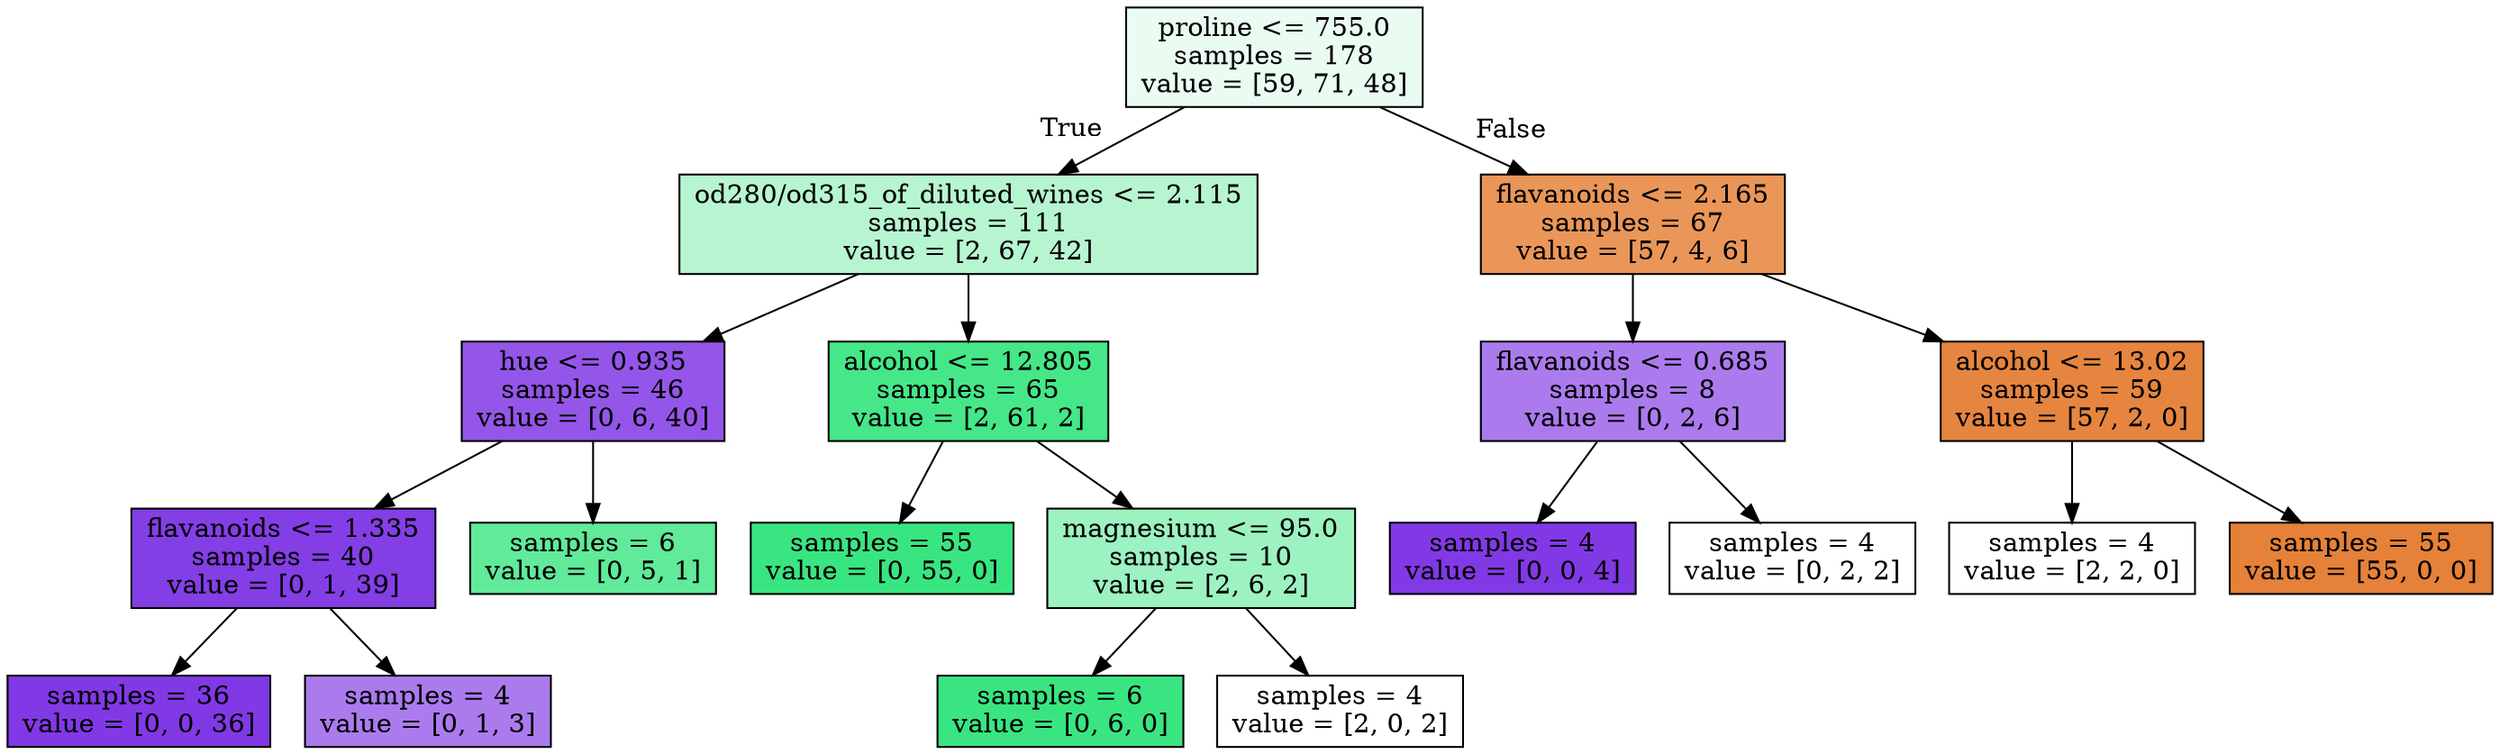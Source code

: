 digraph Tree {
node [shape=box, style="filled", color="black"] ;
0 [label="proline <= 755.0\nsamples = 178\nvalue = [59, 71, 48]", fillcolor="#39e5811a"] ;
1 [label="od280/od315_of_diluted_wines <= 2.115\nsamples = 111\nvalue = [2, 67, 42]", fillcolor="#39e5815c"] ;
0 -> 1 [labeldistance=2.5, labelangle=45, headlabel="True"] ;
2 [label="hue <= 0.935\nsamples = 46\nvalue = [0, 6, 40]", fillcolor="#8139e5d9"] ;
1 -> 2 ;
3 [label="flavanoids <= 1.335\nsamples = 40\nvalue = [0, 1, 39]", fillcolor="#8139e5f8"] ;
2 -> 3 ;
4 [label="samples = 36\nvalue = [0, 0, 36]", fillcolor="#8139e5ff"] ;
3 -> 4 ;
5 [label="samples = 4\nvalue = [0, 1, 3]", fillcolor="#8139e5aa"] ;
3 -> 5 ;
6 [label="samples = 6\nvalue = [0, 5, 1]", fillcolor="#39e581cc"] ;
2 -> 6 ;
7 [label="alcohol <= 12.805\nsamples = 65\nvalue = [2, 61, 2]", fillcolor="#39e581ef"] ;
1 -> 7 ;
8 [label="samples = 55\nvalue = [0, 55, 0]", fillcolor="#39e581ff"] ;
7 -> 8 ;
9 [label="magnesium <= 95.0\nsamples = 10\nvalue = [2, 6, 2]", fillcolor="#39e5817f"] ;
7 -> 9 ;
10 [label="samples = 6\nvalue = [0, 6, 0]", fillcolor="#39e581ff"] ;
9 -> 10 ;
11 [label="samples = 4\nvalue = [2, 0, 2]", fillcolor="#e5813900"] ;
9 -> 11 ;
12 [label="flavanoids <= 2.165\nsamples = 67\nvalue = [57, 4, 6]", fillcolor="#e58139d5"] ;
0 -> 12 [labeldistance=2.5, labelangle=-45, headlabel="False"] ;
13 [label="flavanoids <= 0.685\nsamples = 8\nvalue = [0, 2, 6]", fillcolor="#8139e5aa"] ;
12 -> 13 ;
14 [label="samples = 4\nvalue = [0, 0, 4]", fillcolor="#8139e5ff"] ;
13 -> 14 ;
15 [label="samples = 4\nvalue = [0, 2, 2]", fillcolor="#39e58100"] ;
13 -> 15 ;
16 [label="alcohol <= 13.02\nsamples = 59\nvalue = [57, 2, 0]", fillcolor="#e58139f6"] ;
12 -> 16 ;
17 [label="samples = 4\nvalue = [2, 2, 0]", fillcolor="#e5813900"] ;
16 -> 17 ;
18 [label="samples = 55\nvalue = [55, 0, 0]", fillcolor="#e58139ff"] ;
16 -> 18 ;
}